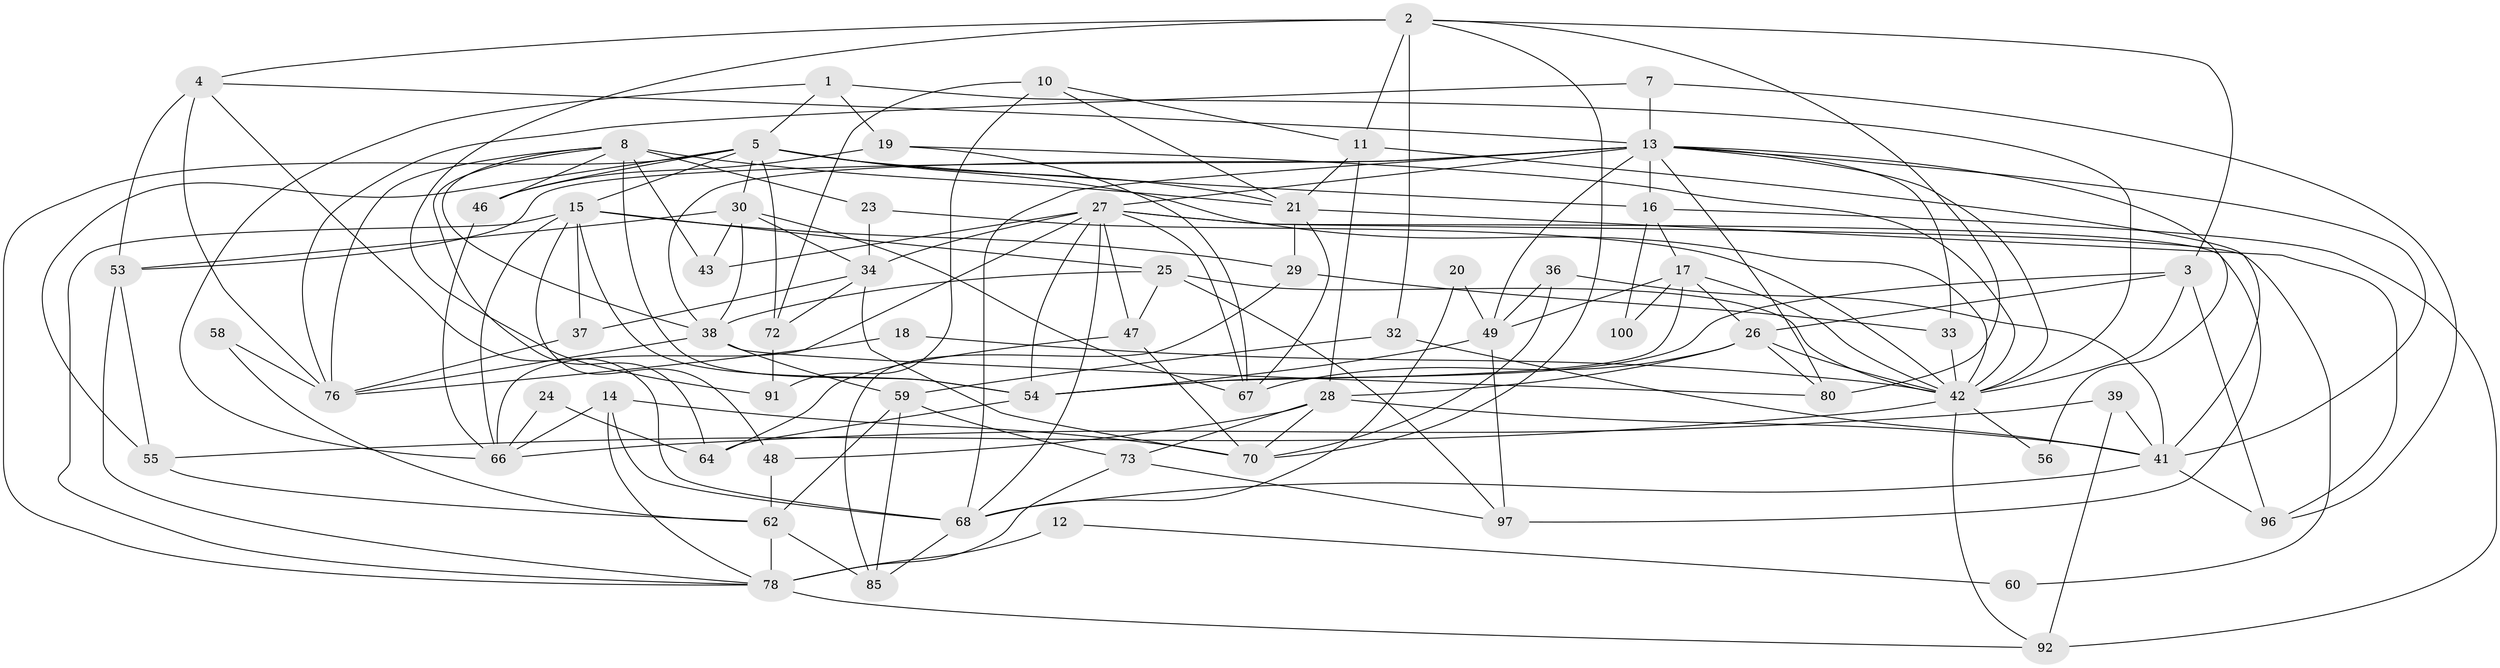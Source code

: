 // Generated by graph-tools (version 1.1) at 2025/24/03/03/25 07:24:02]
// undirected, 65 vertices, 163 edges
graph export_dot {
graph [start="1"]
  node [color=gray90,style=filled];
  1 [super="+22"];
  2 [super="+9"];
  3 [super="+6"];
  4;
  5 [super="+81"];
  7 [super="+52"];
  8 [super="+89"];
  10;
  11 [super="+57"];
  12;
  13 [super="+31"];
  14;
  15 [super="+79"];
  16 [super="+51"];
  17 [super="+35"];
  18;
  19 [super="+50"];
  20;
  21 [super="+63"];
  23;
  24;
  25;
  26 [super="+75"];
  27 [super="+45"];
  28;
  29 [super="+95"];
  30 [super="+44"];
  32;
  33 [super="+40"];
  34 [super="+83"];
  36;
  37;
  38 [super="+101"];
  39;
  41 [super="+71"];
  42 [super="+61"];
  43;
  46;
  47 [super="+65"];
  48;
  49;
  53 [super="+84"];
  54;
  55 [super="+93"];
  56;
  58;
  59 [super="+82"];
  60;
  62 [super="+69"];
  64;
  66 [super="+86"];
  67 [super="+99"];
  68 [super="+74"];
  70 [super="+88"];
  72;
  73 [super="+94"];
  76 [super="+77"];
  78 [super="+98"];
  80 [super="+87"];
  85 [super="+90"];
  91;
  92 [super="+102"];
  96;
  97;
  100;
  1 -- 66;
  1 -- 42;
  1 -- 19;
  1 -- 5;
  2 -- 91;
  2 -- 32;
  2 -- 80;
  2 -- 3;
  2 -- 4;
  2 -- 11;
  2 -- 70;
  3 -- 26;
  3 -- 96;
  3 -- 42;
  3 -- 54;
  4 -- 13;
  4 -- 68;
  4 -- 76;
  4 -- 53;
  5 -- 15;
  5 -- 16;
  5 -- 55;
  5 -- 78;
  5 -- 30;
  5 -- 21;
  5 -- 72;
  5 -- 42;
  5 -- 46;
  7 -- 76;
  7 -- 13;
  7 -- 96;
  8 -- 21 [weight=2];
  8 -- 43;
  8 -- 64;
  8 -- 54;
  8 -- 23;
  8 -- 76;
  8 -- 46;
  8 -- 38;
  10 -- 91;
  10 -- 72;
  10 -- 11;
  10 -- 21;
  11 -- 28;
  11 -- 41;
  11 -- 21;
  12 -- 78 [weight=2];
  12 -- 60;
  13 -- 56;
  13 -- 68;
  13 -- 38;
  13 -- 41;
  13 -- 42;
  13 -- 16;
  13 -- 80;
  13 -- 49;
  13 -- 53;
  13 -- 27;
  13 -- 33;
  14 -- 68;
  14 -- 70;
  14 -- 66;
  14 -- 78;
  15 -- 37;
  15 -- 25;
  15 -- 48;
  15 -- 54;
  15 -- 66;
  15 -- 78;
  15 -- 29;
  16 -- 92;
  16 -- 17;
  16 -- 100;
  17 -- 42;
  17 -- 100;
  17 -- 26;
  17 -- 54;
  17 -- 49;
  18 -- 76;
  18 -- 42;
  19 -- 42;
  19 -- 67;
  19 -- 46;
  20 -- 49;
  20 -- 68;
  21 -- 96;
  21 -- 67;
  21 -- 29;
  23 -- 42;
  23 -- 34;
  24 -- 64;
  24 -- 66;
  25 -- 38;
  25 -- 47;
  25 -- 97;
  25 -- 42;
  26 -- 28;
  26 -- 67;
  26 -- 42;
  26 -- 80;
  27 -- 68;
  27 -- 34;
  27 -- 43;
  27 -- 60;
  27 -- 67;
  27 -- 97;
  27 -- 54;
  27 -- 66;
  27 -- 47;
  28 -- 41;
  28 -- 48;
  28 -- 73;
  28 -- 70;
  29 -- 33;
  29 -- 85;
  30 -- 43;
  30 -- 34;
  30 -- 53;
  30 -- 38;
  30 -- 67;
  32 -- 59;
  32 -- 41;
  33 -- 42;
  34 -- 37;
  34 -- 70;
  34 -- 72;
  36 -- 41;
  36 -- 49;
  36 -- 70;
  37 -- 76;
  38 -- 76;
  38 -- 59;
  38 -- 80;
  39 -- 92;
  39 -- 66;
  39 -- 41;
  41 -- 96;
  41 -- 68;
  42 -- 92;
  42 -- 55;
  42 -- 56;
  46 -- 66;
  47 -- 64;
  47 -- 70;
  48 -- 62;
  49 -- 54;
  49 -- 97;
  53 -- 78;
  53 -- 55;
  54 -- 64;
  55 -- 62;
  58 -- 76;
  58 -- 62;
  59 -- 85;
  59 -- 73 [weight=2];
  59 -- 62;
  62 -- 78;
  62 -- 85;
  68 -- 85;
  72 -- 91;
  73 -- 97;
  73 -- 78;
  78 -- 92;
}
